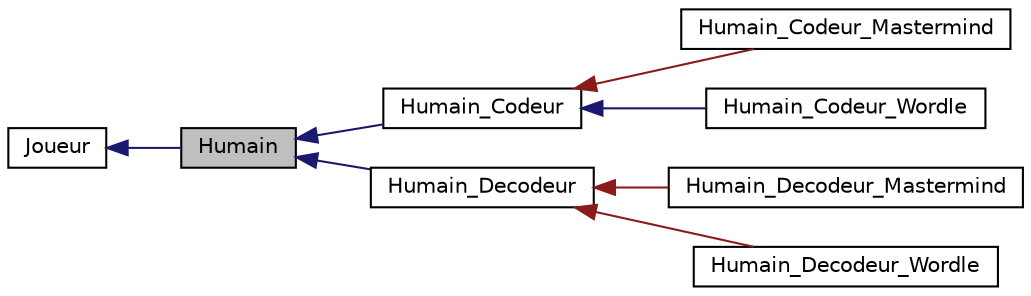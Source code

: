 digraph "Humain"
{
 // LATEX_PDF_SIZE
  edge [fontname="Helvetica",fontsize="10",labelfontname="Helvetica",labelfontsize="10"];
  node [fontname="Helvetica",fontsize="10",shape=record];
  rankdir="LR";
  Node1 [label="Humain",height=0.2,width=0.4,color="black", fillcolor="grey75", style="filled", fontcolor="black",tooltip="Si le joueur est un humain."];
  Node2 -> Node1 [dir="back",color="midnightblue",fontsize="10",style="solid",fontname="Helvetica"];
  Node2 [label="Joueur",height=0.2,width=0.4,color="black", fillcolor="white", style="filled",URL="$classJoueur.html",tooltip="classe abstraite regroupant tout joueur"];
  Node1 -> Node3 [dir="back",color="midnightblue",fontsize="10",style="solid",fontname="Helvetica"];
  Node3 [label="Humain_Codeur",height=0.2,width=0.4,color="black", fillcolor="white", style="filled",URL="$classHumain__Codeur.html",tooltip="Cette classe abstraite permet de décrire les joueurs humains en mode codeur peu importe le mode de je..."];
  Node3 -> Node4 [dir="back",color="firebrick4",fontsize="10",style="solid",fontname="Helvetica"];
  Node4 [label="Humain_Codeur_Mastermind",height=0.2,width=0.4,color="black", fillcolor="white", style="filled",URL="$classHumain__Codeur__Mastermind.html",tooltip="Cette classe est utilisée pour représenter un joueur humain en mode codeur dans le mode de jeu Master..."];
  Node3 -> Node5 [dir="back",color="midnightblue",fontsize="10",style="solid",fontname="Helvetica"];
  Node5 [label="Humain_Codeur_Wordle",height=0.2,width=0.4,color="black", fillcolor="white", style="filled",URL="$classHumain__Codeur__Wordle.html",tooltip="Cette classe est utilisée pour représenter un joueur humain en mode codeur dans le mode de jeu Wordle..."];
  Node1 -> Node6 [dir="back",color="midnightblue",fontsize="10",style="solid",fontname="Helvetica"];
  Node6 [label="Humain_Decodeur",height=0.2,width=0.4,color="black", fillcolor="white", style="filled",URL="$classHumain__Decodeur.html",tooltip="Cette classe abstraite permet de décrire les joueurs humains en mode decodeur peu importe le mode de ..."];
  Node6 -> Node7 [dir="back",color="firebrick4",fontsize="10",style="solid",fontname="Helvetica"];
  Node7 [label="Humain_Decodeur_Mastermind",height=0.2,width=0.4,color="black", fillcolor="white", style="filled",URL="$classHumain__Decodeur__Mastermind.html",tooltip="Cette classe est utilisée pour représenter un joueur humain en mode decodeur dans le mode de jeu Mast..."];
  Node6 -> Node8 [dir="back",color="firebrick4",fontsize="10",style="solid",fontname="Helvetica"];
  Node8 [label="Humain_Decodeur_Wordle",height=0.2,width=0.4,color="black", fillcolor="white", style="filled",URL="$classHumain__Decodeur__Wordle.html",tooltip="Cette classe est utilisée pour représenter un joueur humain en mode decodeur dans le mode de jeu Word..."];
}
